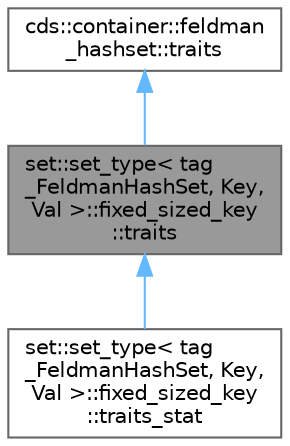 digraph "set::set_type&lt; tag_FeldmanHashSet, Key, Val &gt;::fixed_sized_key::traits"
{
 // LATEX_PDF_SIZE
  bgcolor="transparent";
  edge [fontname=Helvetica,fontsize=10,labelfontname=Helvetica,labelfontsize=10];
  node [fontname=Helvetica,fontsize=10,shape=box,height=0.2,width=0.4];
  Node1 [id="Node000001",label="set::set_type\< tag\l_FeldmanHashSet, Key,\l Val \>::fixed_sized_key\l::traits",height=0.2,width=0.4,color="gray40", fillcolor="grey60", style="filled", fontcolor="black",tooltip=" "];
  Node2 -> Node1 [id="edge3_Node000001_Node000002",dir="back",color="steelblue1",style="solid",tooltip=" "];
  Node2 [id="Node000002",label="cds::container::feldman\l_hashset::traits",height=0.2,width=0.4,color="gray40", fillcolor="white", style="filled",URL="$structcds_1_1container_1_1feldman__hashset_1_1traits.html",tooltip="FeldmanHashSet traits"];
  Node1 -> Node3 [id="edge4_Node000001_Node000003",dir="back",color="steelblue1",style="solid",tooltip=" "];
  Node3 [id="Node000003",label="set::set_type\< tag\l_FeldmanHashSet, Key,\l Val \>::fixed_sized_key\l::traits_stat",height=0.2,width=0.4,color="gray40", fillcolor="white", style="filled",URL="$structset_1_1set__type_3_01tag___feldman_hash_set_00_01_key_00_01_val_01_4_1_1fixed__sized__key_1_1traits__stat.html",tooltip=" "];
}
